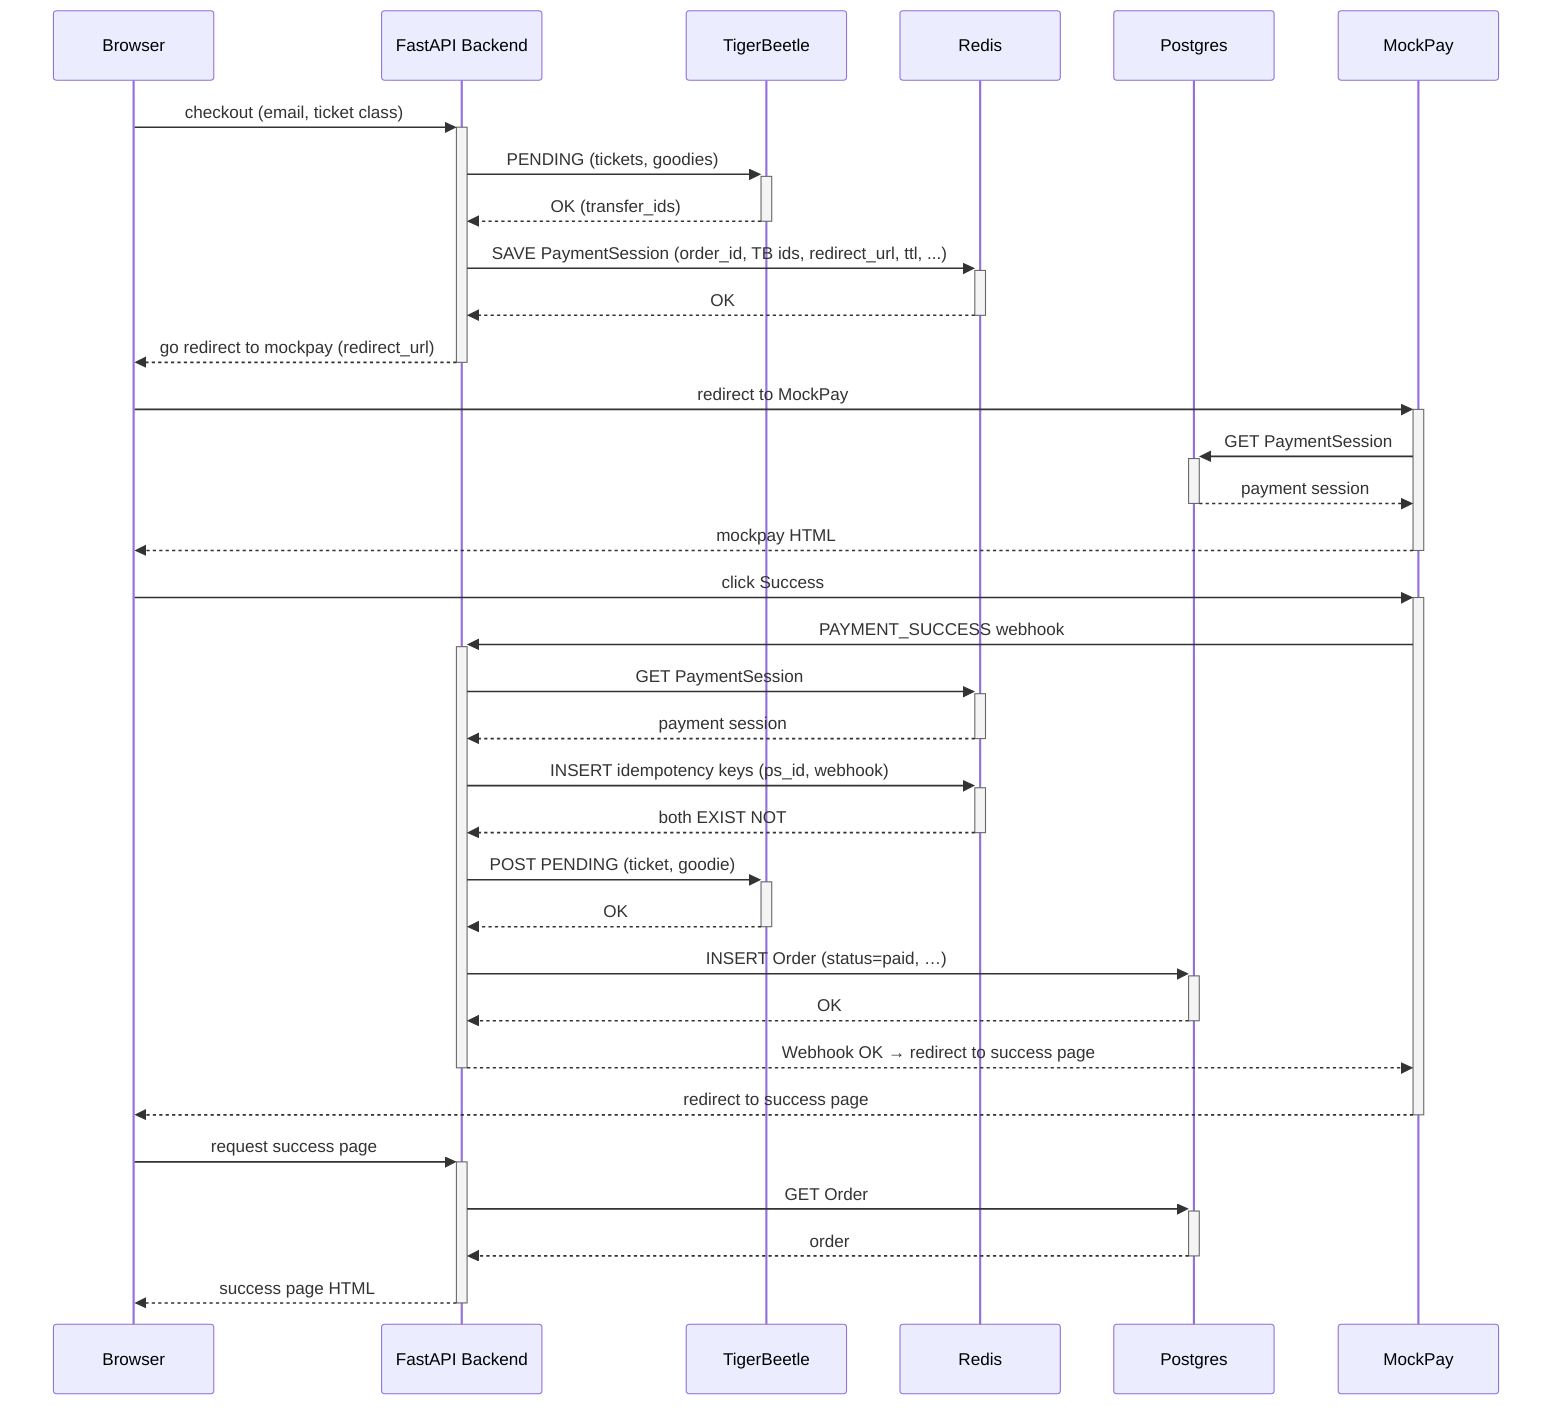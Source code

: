 sequenceDiagram
    participant B as Browser
    participant S as FastAPI Backend
    participant T as TigerBeetle
    participant R as Redis
    participant P as Postgres
    participant M as MockPay

    B->>+S: checkout (email, ticket class)
    S->>+T: PENDING (tickets, goodies)
    T-->>-S: OK (transfer_ids)
    S->>+R: SAVE PaymentSession (order_id, TB ids, redirect_url, ttl, ...)
    R-->>-S: OK
    S-->>-B: go redirect to mockpay (redirect_url)

    B->>+M: redirect to MockPay
    M->>+P: GET PaymentSession
    P-->>-M: payment session
    M-->>-B: mockpay HTML

    B->>+M: click Success
    M->>+S: PAYMENT_SUCCESS webhook

    S->>+R: GET PaymentSession
    R-->>-S: payment session

    S->>+R: INSERT idempotency keys (ps_id, webhook)
    R-->>-S: both EXIST NOT

    S->>+T: POST PENDING (ticket, goodie)
    T-->>-S: OK

    S->>+P: INSERT Order (status=paid, …)
    P-->>-S: OK

    S-->>-M: Webhook OK → redirect to success page
    M-->>-B: redirect to success page

    B->>+S: request success page
    S->>+P: GET Order
    P-->>-S: order
    S-->>-B: success page HTML